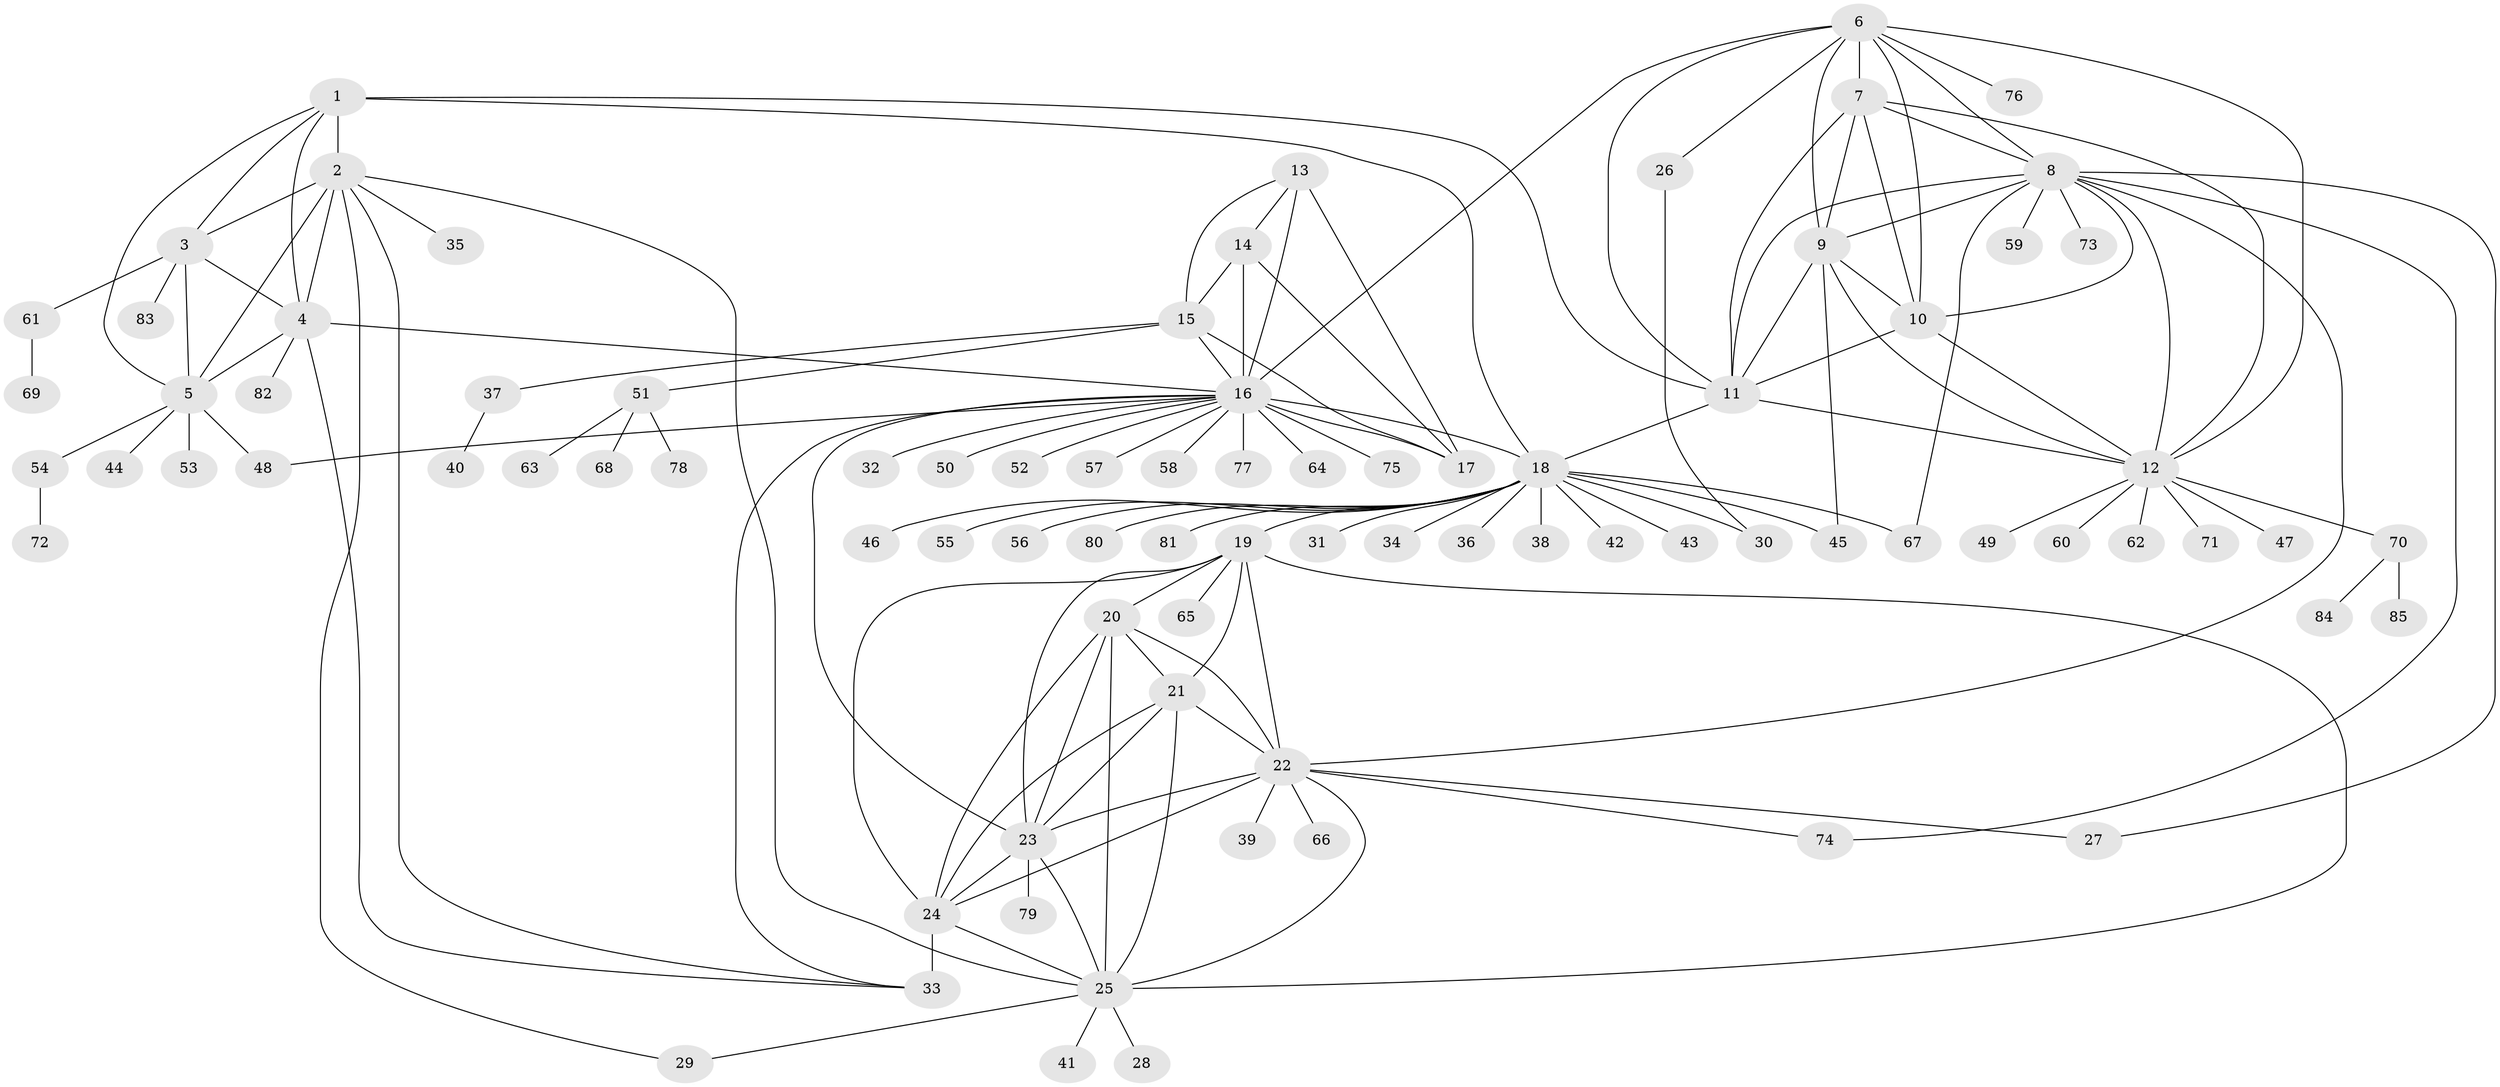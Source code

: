// original degree distribution, {9: 0.05714285714285714, 8: 0.04285714285714286, 10: 0.02142857142857143, 11: 0.03571428571428571, 13: 0.014285714285714285, 7: 0.05, 16: 0.007142857142857143, 12: 0.02142857142857143, 2: 0.10714285714285714, 1: 0.6214285714285714, 5: 0.007142857142857143, 3: 0.014285714285714285}
// Generated by graph-tools (version 1.1) at 2025/52/03/04/25 22:52:24]
// undirected, 85 vertices, 142 edges
graph export_dot {
  node [color=gray90,style=filled];
  1;
  2;
  3;
  4;
  5;
  6;
  7;
  8;
  9;
  10;
  11;
  12;
  13;
  14;
  15;
  16;
  17;
  18;
  19;
  20;
  21;
  22;
  23;
  24;
  25;
  26;
  27;
  28;
  29;
  30;
  31;
  32;
  33;
  34;
  35;
  36;
  37;
  38;
  39;
  40;
  41;
  42;
  43;
  44;
  45;
  46;
  47;
  48;
  49;
  50;
  51;
  52;
  53;
  54;
  55;
  56;
  57;
  58;
  59;
  60;
  61;
  62;
  63;
  64;
  65;
  66;
  67;
  68;
  69;
  70;
  71;
  72;
  73;
  74;
  75;
  76;
  77;
  78;
  79;
  80;
  81;
  82;
  83;
  84;
  85;
  1 -- 2 [weight=3.0];
  1 -- 3 [weight=1.0];
  1 -- 4 [weight=1.0];
  1 -- 5 [weight=1.0];
  1 -- 11 [weight=1.0];
  1 -- 18 [weight=1.0];
  2 -- 3 [weight=3.0];
  2 -- 4 [weight=3.0];
  2 -- 5 [weight=3.0];
  2 -- 25 [weight=1.0];
  2 -- 29 [weight=1.0];
  2 -- 33 [weight=1.0];
  2 -- 35 [weight=4.0];
  3 -- 4 [weight=1.0];
  3 -- 5 [weight=1.0];
  3 -- 61 [weight=1.0];
  3 -- 83 [weight=1.0];
  4 -- 5 [weight=1.0];
  4 -- 16 [weight=1.0];
  4 -- 33 [weight=1.0];
  4 -- 82 [weight=1.0];
  5 -- 44 [weight=1.0];
  5 -- 48 [weight=1.0];
  5 -- 53 [weight=1.0];
  5 -- 54 [weight=1.0];
  6 -- 7 [weight=1.0];
  6 -- 8 [weight=1.0];
  6 -- 9 [weight=1.0];
  6 -- 10 [weight=1.0];
  6 -- 11 [weight=1.0];
  6 -- 12 [weight=1.0];
  6 -- 16 [weight=1.0];
  6 -- 26 [weight=1.0];
  6 -- 76 [weight=1.0];
  7 -- 8 [weight=1.0];
  7 -- 9 [weight=2.0];
  7 -- 10 [weight=1.0];
  7 -- 11 [weight=1.0];
  7 -- 12 [weight=1.0];
  8 -- 9 [weight=1.0];
  8 -- 10 [weight=1.0];
  8 -- 11 [weight=1.0];
  8 -- 12 [weight=1.0];
  8 -- 22 [weight=1.0];
  8 -- 27 [weight=1.0];
  8 -- 59 [weight=1.0];
  8 -- 67 [weight=1.0];
  8 -- 73 [weight=1.0];
  8 -- 74 [weight=1.0];
  9 -- 10 [weight=1.0];
  9 -- 11 [weight=1.0];
  9 -- 12 [weight=1.0];
  9 -- 45 [weight=1.0];
  10 -- 11 [weight=1.0];
  10 -- 12 [weight=1.0];
  11 -- 12 [weight=1.0];
  11 -- 18 [weight=1.0];
  12 -- 47 [weight=1.0];
  12 -- 49 [weight=1.0];
  12 -- 60 [weight=1.0];
  12 -- 62 [weight=1.0];
  12 -- 70 [weight=1.0];
  12 -- 71 [weight=1.0];
  13 -- 14 [weight=1.0];
  13 -- 15 [weight=1.0];
  13 -- 16 [weight=3.0];
  13 -- 17 [weight=1.0];
  14 -- 15 [weight=1.0];
  14 -- 16 [weight=3.0];
  14 -- 17 [weight=1.0];
  15 -- 16 [weight=3.0];
  15 -- 17 [weight=1.0];
  15 -- 37 [weight=1.0];
  15 -- 51 [weight=1.0];
  16 -- 17 [weight=4.0];
  16 -- 18 [weight=1.0];
  16 -- 23 [weight=1.0];
  16 -- 32 [weight=1.0];
  16 -- 33 [weight=1.0];
  16 -- 48 [weight=1.0];
  16 -- 50 [weight=1.0];
  16 -- 52 [weight=1.0];
  16 -- 57 [weight=1.0];
  16 -- 58 [weight=1.0];
  16 -- 64 [weight=1.0];
  16 -- 75 [weight=1.0];
  16 -- 77 [weight=1.0];
  18 -- 19 [weight=1.0];
  18 -- 30 [weight=1.0];
  18 -- 31 [weight=1.0];
  18 -- 34 [weight=1.0];
  18 -- 36 [weight=1.0];
  18 -- 38 [weight=2.0];
  18 -- 42 [weight=1.0];
  18 -- 43 [weight=2.0];
  18 -- 45 [weight=1.0];
  18 -- 46 [weight=1.0];
  18 -- 55 [weight=1.0];
  18 -- 56 [weight=1.0];
  18 -- 67 [weight=1.0];
  18 -- 80 [weight=1.0];
  18 -- 81 [weight=1.0];
  19 -- 20 [weight=1.0];
  19 -- 21 [weight=1.0];
  19 -- 22 [weight=1.0];
  19 -- 23 [weight=1.0];
  19 -- 24 [weight=1.0];
  19 -- 25 [weight=1.0];
  19 -- 65 [weight=1.0];
  20 -- 21 [weight=1.0];
  20 -- 22 [weight=1.0];
  20 -- 23 [weight=1.0];
  20 -- 24 [weight=1.0];
  20 -- 25 [weight=1.0];
  21 -- 22 [weight=1.0];
  21 -- 23 [weight=1.0];
  21 -- 24 [weight=1.0];
  21 -- 25 [weight=1.0];
  22 -- 23 [weight=1.0];
  22 -- 24 [weight=1.0];
  22 -- 25 [weight=1.0];
  22 -- 27 [weight=1.0];
  22 -- 39 [weight=1.0];
  22 -- 66 [weight=1.0];
  22 -- 74 [weight=1.0];
  23 -- 24 [weight=1.0];
  23 -- 25 [weight=1.0];
  23 -- 79 [weight=1.0];
  24 -- 25 [weight=1.0];
  24 -- 33 [weight=4.0];
  25 -- 28 [weight=1.0];
  25 -- 29 [weight=1.0];
  25 -- 41 [weight=1.0];
  26 -- 30 [weight=1.0];
  37 -- 40 [weight=1.0];
  51 -- 63 [weight=1.0];
  51 -- 68 [weight=1.0];
  51 -- 78 [weight=1.0];
  54 -- 72 [weight=1.0];
  61 -- 69 [weight=1.0];
  70 -- 84 [weight=1.0];
  70 -- 85 [weight=1.0];
}
